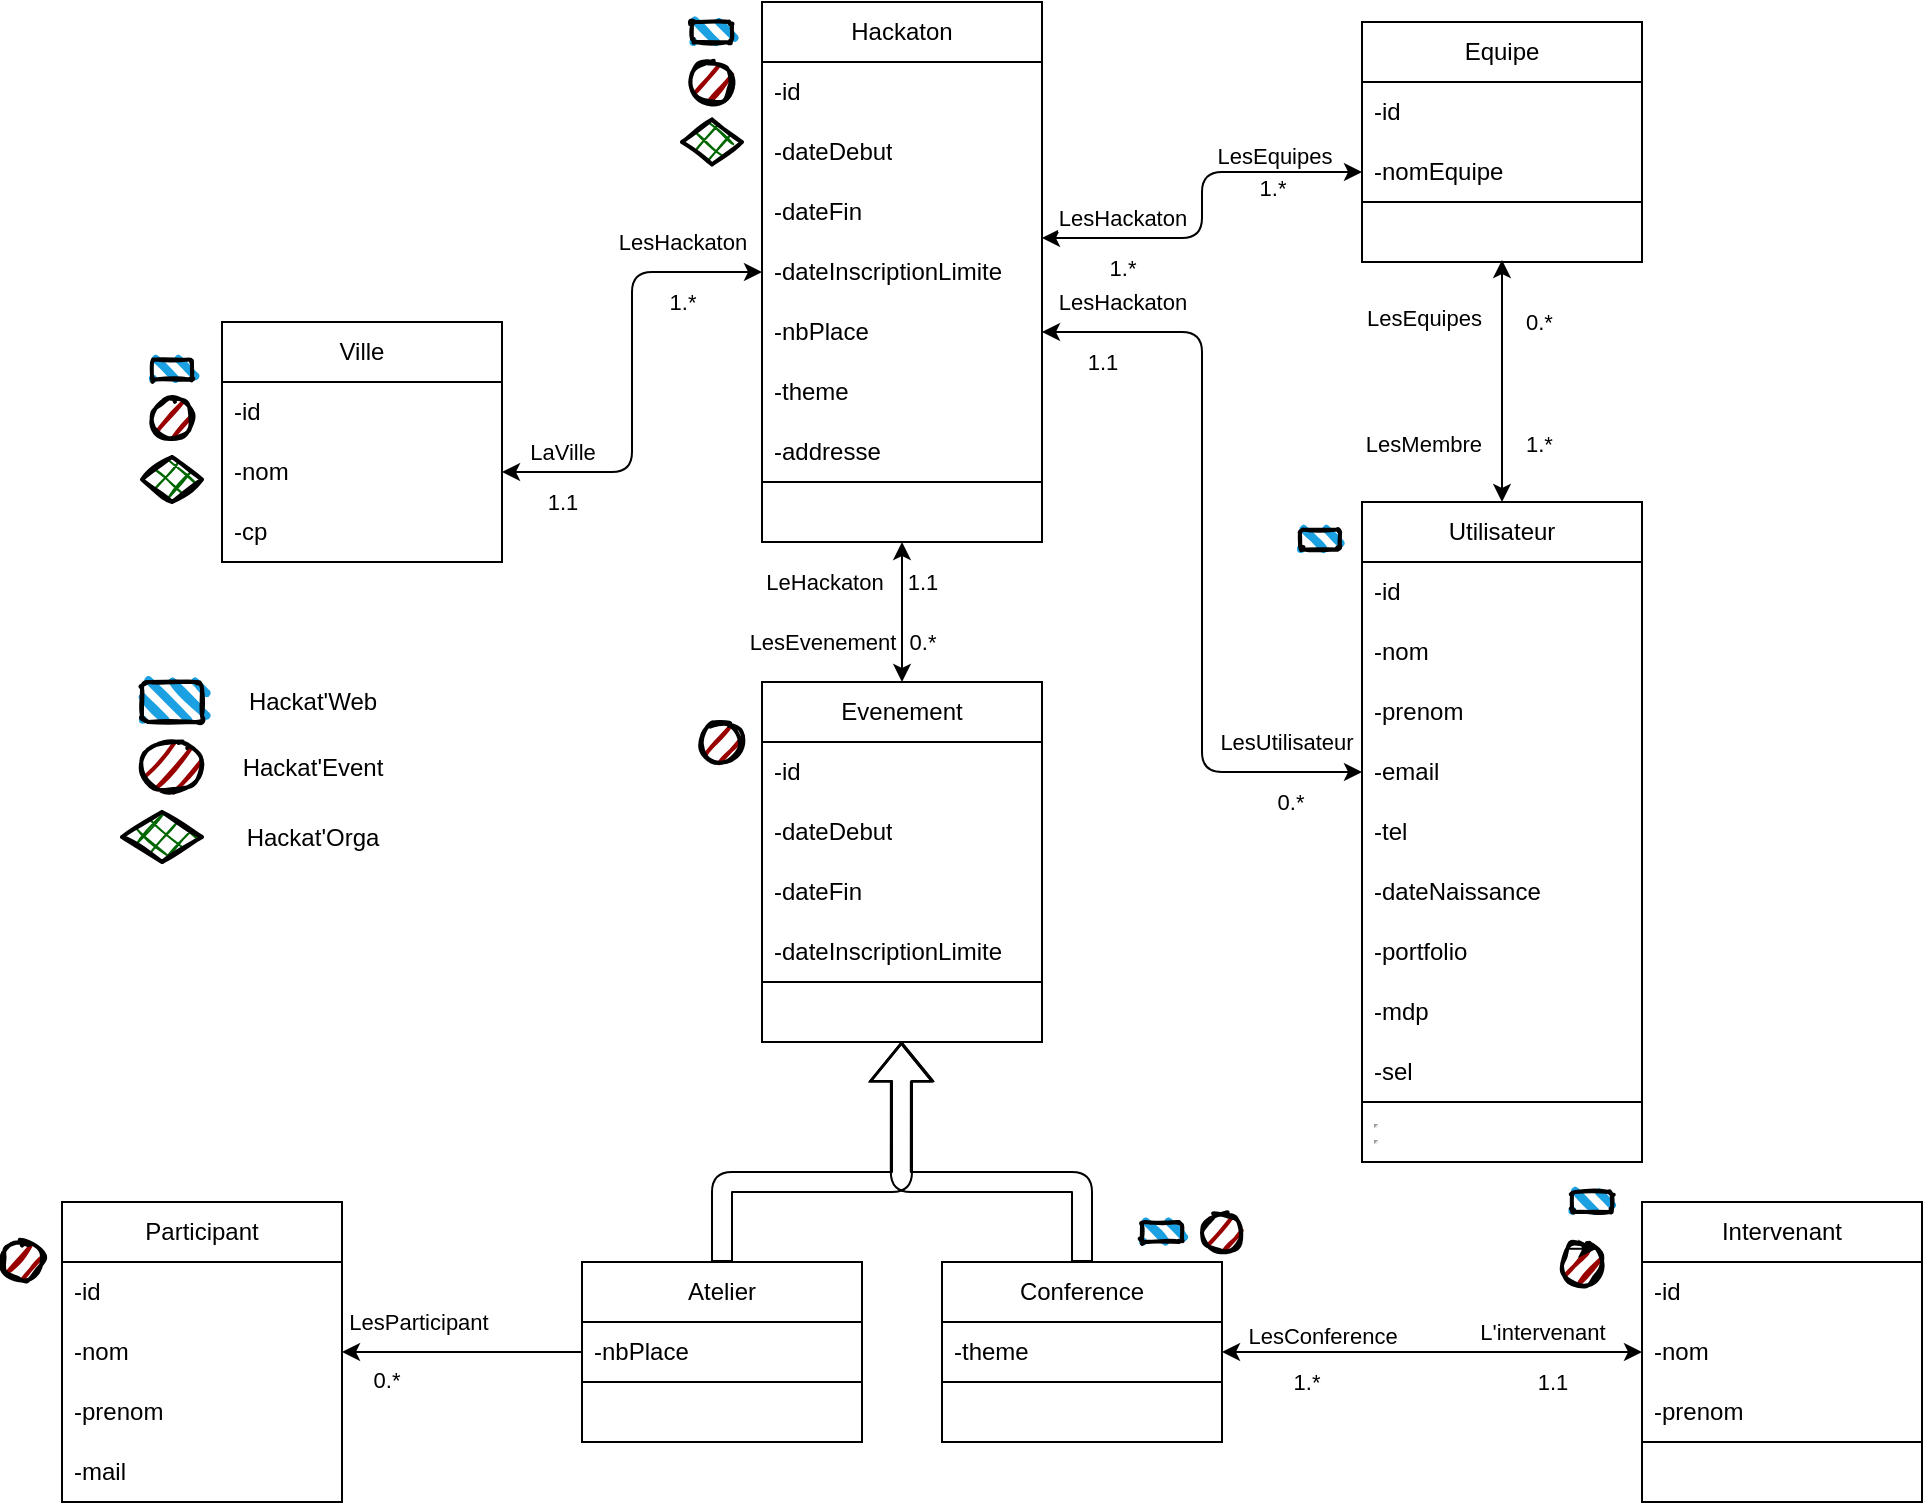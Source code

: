 <mxfile>
    <diagram id="Mm-ryqzX9PLXkF5qLJys" name="Page-1">
        <mxGraphModel dx="2441" dy="957" grid="1" gridSize="10" guides="1" tooltips="1" connect="1" arrows="1" fold="1" page="1" pageScale="1" pageWidth="827" pageHeight="1169" math="0" shadow="0">
            <root>
                <mxCell id="0"/>
                <mxCell id="1" parent="0"/>
                <mxCell id="2" value="Utilisateur" style="swimlane;fontStyle=0;childLayout=stackLayout;horizontal=1;startSize=30;horizontalStack=0;resizeParent=1;resizeParentMax=0;resizeLast=0;collapsible=1;marginBottom=0;whiteSpace=wrap;html=1;" parent="1" vertex="1">
                    <mxGeometry x="231" y="290" width="140" height="330" as="geometry"/>
                </mxCell>
                <mxCell id="4" value="-id" style="text;strokeColor=none;fillColor=none;align=left;verticalAlign=middle;spacingLeft=4;spacingRight=4;overflow=hidden;points=[[0,0.5],[1,0.5]];portConstraint=eastwest;rotatable=0;whiteSpace=wrap;html=1;" parent="2" vertex="1">
                    <mxGeometry y="30" width="140" height="30" as="geometry"/>
                </mxCell>
                <mxCell id="18" value="-nom" style="text;strokeColor=none;fillColor=none;align=left;verticalAlign=middle;spacingLeft=4;spacingRight=4;overflow=hidden;points=[[0,0.5],[1,0.5]];portConstraint=eastwest;rotatable=0;whiteSpace=wrap;html=1;" parent="2" vertex="1">
                    <mxGeometry y="60" width="140" height="30" as="geometry"/>
                </mxCell>
                <mxCell id="5" value="-prenom" style="text;strokeColor=none;fillColor=none;align=left;verticalAlign=middle;spacingLeft=4;spacingRight=4;overflow=hidden;points=[[0,0.5],[1,0.5]];portConstraint=eastwest;rotatable=0;whiteSpace=wrap;html=1;" parent="2" vertex="1">
                    <mxGeometry y="90" width="140" height="30" as="geometry"/>
                </mxCell>
                <mxCell id="17" value="-email" style="text;strokeColor=none;fillColor=none;align=left;verticalAlign=middle;spacingLeft=4;spacingRight=4;overflow=hidden;points=[[0,0.5],[1,0.5]];portConstraint=eastwest;rotatable=0;whiteSpace=wrap;html=1;" parent="2" vertex="1">
                    <mxGeometry y="120" width="140" height="30" as="geometry"/>
                </mxCell>
                <mxCell id="19" value="-tel" style="text;strokeColor=none;fillColor=none;align=left;verticalAlign=middle;spacingLeft=4;spacingRight=4;overflow=hidden;points=[[0,0.5],[1,0.5]];portConstraint=eastwest;rotatable=0;whiteSpace=wrap;html=1;" parent="2" vertex="1">
                    <mxGeometry y="150" width="140" height="30" as="geometry"/>
                </mxCell>
                <mxCell id="20" value="-dateNaissance" style="text;strokeColor=none;fillColor=none;align=left;verticalAlign=middle;spacingLeft=4;spacingRight=4;overflow=hidden;points=[[0,0.5],[1,0.5]];portConstraint=eastwest;rotatable=0;whiteSpace=wrap;html=1;" parent="2" vertex="1">
                    <mxGeometry y="180" width="140" height="30" as="geometry"/>
                </mxCell>
                <mxCell id="21" value="-portfolio" style="text;strokeColor=none;fillColor=none;align=left;verticalAlign=middle;spacingLeft=4;spacingRight=4;overflow=hidden;points=[[0,0.5],[1,0.5]];portConstraint=eastwest;rotatable=0;whiteSpace=wrap;html=1;" parent="2" vertex="1">
                    <mxGeometry y="210" width="140" height="30" as="geometry"/>
                </mxCell>
                <mxCell id="165" value="-mdp" style="text;strokeColor=none;fillColor=none;align=left;verticalAlign=middle;spacingLeft=4;spacingRight=4;overflow=hidden;points=[[0,0.5],[1,0.5]];portConstraint=eastwest;rotatable=0;whiteSpace=wrap;html=1;" parent="2" vertex="1">
                    <mxGeometry y="240" width="140" height="30" as="geometry"/>
                </mxCell>
                <mxCell id="166" value="-sel" style="text;strokeColor=none;fillColor=none;align=left;verticalAlign=middle;spacingLeft=4;spacingRight=4;overflow=hidden;points=[[0,0.5],[1,0.5]];portConstraint=eastwest;rotatable=0;whiteSpace=wrap;html=1;" parent="2" vertex="1">
                    <mxGeometry y="270" width="140" height="30" as="geometry"/>
                </mxCell>
                <mxCell id="31" value="&lt;hr&gt;&lt;hr&gt;" style="text;strokeColor=default;fillColor=none;align=left;verticalAlign=middle;spacingLeft=4;spacingRight=4;overflow=hidden;points=[[0,0.5],[1,0.5]];portConstraint=eastwest;rotatable=0;whiteSpace=wrap;html=1;" parent="2" vertex="1">
                    <mxGeometry y="300" width="140" height="30" as="geometry"/>
                </mxCell>
                <mxCell id="8" value="Equipe" style="swimlane;fontStyle=0;childLayout=stackLayout;horizontal=1;startSize=30;horizontalStack=0;resizeParent=1;resizeParentMax=0;resizeLast=0;collapsible=1;marginBottom=0;whiteSpace=wrap;html=1;" parent="1" vertex="1">
                    <mxGeometry x="231" y="50" width="140" height="120" as="geometry"/>
                </mxCell>
                <mxCell id="10" value="-id" style="text;strokeColor=none;fillColor=none;align=left;verticalAlign=middle;spacingLeft=4;spacingRight=4;overflow=hidden;points=[[0,0.5],[1,0.5]];portConstraint=eastwest;rotatable=0;whiteSpace=wrap;html=1;" parent="8" vertex="1">
                    <mxGeometry y="30" width="140" height="30" as="geometry"/>
                </mxCell>
                <mxCell id="9" value="-nomEquipe" style="text;strokeColor=none;fillColor=none;align=left;verticalAlign=middle;spacingLeft=4;spacingRight=4;overflow=hidden;points=[[0,0.5],[1,0.5]];portConstraint=eastwest;rotatable=0;whiteSpace=wrap;html=1;" parent="8" vertex="1">
                    <mxGeometry y="60" width="140" height="30" as="geometry"/>
                </mxCell>
                <mxCell id="32" value="" style="text;strokeColor=default;fillColor=none;align=left;verticalAlign=middle;spacingLeft=4;spacingRight=4;overflow=hidden;points=[[0,0.5],[1,0.5]];portConstraint=eastwest;rotatable=0;whiteSpace=wrap;html=1;" parent="8" vertex="1">
                    <mxGeometry y="90" width="140" height="30" as="geometry"/>
                </mxCell>
                <mxCell id="13" value="Hackaton" style="swimlane;fontStyle=0;childLayout=stackLayout;horizontal=1;startSize=30;horizontalStack=0;resizeParent=1;resizeParentMax=0;resizeLast=0;collapsible=1;marginBottom=0;whiteSpace=wrap;html=1;" parent="1" vertex="1">
                    <mxGeometry x="-69" y="40" width="140" height="270" as="geometry"/>
                </mxCell>
                <mxCell id="14" value="-id" style="text;strokeColor=none;fillColor=none;align=left;verticalAlign=middle;spacingLeft=4;spacingRight=4;overflow=hidden;points=[[0,0.5],[1,0.5]];portConstraint=eastwest;rotatable=0;whiteSpace=wrap;html=1;" parent="13" vertex="1">
                    <mxGeometry y="30" width="140" height="30" as="geometry"/>
                </mxCell>
                <mxCell id="15" value="-dateDebut" style="text;strokeColor=none;fillColor=none;align=left;verticalAlign=middle;spacingLeft=4;spacingRight=4;overflow=hidden;points=[[0,0.5],[1,0.5]];portConstraint=eastwest;rotatable=0;whiteSpace=wrap;html=1;" parent="13" vertex="1">
                    <mxGeometry y="60" width="140" height="30" as="geometry"/>
                </mxCell>
                <mxCell id="22" value="-dateFin" style="text;strokeColor=none;fillColor=none;align=left;verticalAlign=middle;spacingLeft=4;spacingRight=4;overflow=hidden;points=[[0,0.5],[1,0.5]];portConstraint=eastwest;rotatable=0;whiteSpace=wrap;html=1;" parent="13" vertex="1">
                    <mxGeometry y="90" width="140" height="30" as="geometry"/>
                </mxCell>
                <mxCell id="23" value="-dateInscriptionLimite" style="text;strokeColor=none;fillColor=none;align=left;verticalAlign=middle;spacingLeft=4;spacingRight=4;overflow=hidden;points=[[0,0.5],[1,0.5]];portConstraint=eastwest;rotatable=0;whiteSpace=wrap;html=1;" parent="13" vertex="1">
                    <mxGeometry y="120" width="140" height="30" as="geometry"/>
                </mxCell>
                <mxCell id="35" value="-nbPlace" style="text;strokeColor=none;fillColor=none;align=left;verticalAlign=middle;spacingLeft=4;spacingRight=4;overflow=hidden;points=[[0,0.5],[1,0.5]];portConstraint=eastwest;rotatable=0;whiteSpace=wrap;html=1;" parent="13" vertex="1">
                    <mxGeometry y="150" width="140" height="30" as="geometry"/>
                </mxCell>
                <mxCell id="36" value="-theme" style="text;strokeColor=none;fillColor=none;align=left;verticalAlign=middle;spacingLeft=4;spacingRight=4;overflow=hidden;points=[[0,0.5],[1,0.5]];portConstraint=eastwest;rotatable=0;whiteSpace=wrap;html=1;" parent="13" vertex="1">
                    <mxGeometry y="180" width="140" height="30" as="geometry"/>
                </mxCell>
                <mxCell id="179" value="-addresse" style="text;strokeColor=none;fillColor=none;align=left;verticalAlign=middle;spacingLeft=4;spacingRight=4;overflow=hidden;points=[[0,0.5],[1,0.5]];portConstraint=eastwest;rotatable=0;whiteSpace=wrap;html=1;" parent="13" vertex="1">
                    <mxGeometry y="210" width="140" height="30" as="geometry"/>
                </mxCell>
                <mxCell id="33" value="" style="text;strokeColor=default;fillColor=none;align=left;verticalAlign=middle;spacingLeft=4;spacingRight=4;overflow=hidden;points=[[0,0.5],[1,0.5]];portConstraint=eastwest;rotatable=0;whiteSpace=wrap;html=1;" parent="13" vertex="1">
                    <mxGeometry y="240" width="140" height="30" as="geometry"/>
                </mxCell>
                <mxCell id="24" value="Evenement" style="swimlane;fontStyle=0;childLayout=stackLayout;horizontal=1;startSize=30;horizontalStack=0;resizeParent=1;resizeParentMax=0;resizeLast=0;collapsible=1;marginBottom=0;whiteSpace=wrap;html=1;" parent="1" vertex="1">
                    <mxGeometry x="-69" y="380" width="140" height="180" as="geometry"/>
                </mxCell>
                <mxCell id="25" value="-id" style="text;strokeColor=none;fillColor=none;align=left;verticalAlign=middle;spacingLeft=4;spacingRight=4;overflow=hidden;points=[[0,0.5],[1,0.5]];portConstraint=eastwest;rotatable=0;whiteSpace=wrap;html=1;" parent="24" vertex="1">
                    <mxGeometry y="30" width="140" height="30" as="geometry"/>
                </mxCell>
                <mxCell id="26" value="-dateDebut" style="text;strokeColor=none;fillColor=none;align=left;verticalAlign=middle;spacingLeft=4;spacingRight=4;overflow=hidden;points=[[0,0.5],[1,0.5]];portConstraint=eastwest;rotatable=0;whiteSpace=wrap;html=1;" parent="24" vertex="1">
                    <mxGeometry y="60" width="140" height="30" as="geometry"/>
                </mxCell>
                <mxCell id="27" value="-dateFin" style="text;strokeColor=none;fillColor=none;align=left;verticalAlign=middle;spacingLeft=4;spacingRight=4;overflow=hidden;points=[[0,0.5],[1,0.5]];portConstraint=eastwest;rotatable=0;whiteSpace=wrap;html=1;" parent="24" vertex="1">
                    <mxGeometry y="90" width="140" height="30" as="geometry"/>
                </mxCell>
                <mxCell id="28" value="-dateInscriptionLimite" style="text;strokeColor=none;fillColor=none;align=left;verticalAlign=middle;spacingLeft=4;spacingRight=4;overflow=hidden;points=[[0,0.5],[1,0.5]];portConstraint=eastwest;rotatable=0;whiteSpace=wrap;html=1;" parent="24" vertex="1">
                    <mxGeometry y="120" width="140" height="30" as="geometry"/>
                </mxCell>
                <mxCell id="34" value="" style="text;strokeColor=default;fillColor=none;align=left;verticalAlign=middle;spacingLeft=4;spacingRight=4;overflow=hidden;points=[[0,0.5],[1,0.5]];portConstraint=eastwest;rotatable=0;whiteSpace=wrap;html=1;" parent="24" vertex="1">
                    <mxGeometry y="150" width="140" height="30" as="geometry"/>
                </mxCell>
                <mxCell id="37" value="Ville" style="swimlane;fontStyle=0;childLayout=stackLayout;horizontal=1;startSize=30;horizontalStack=0;resizeParent=1;resizeParentMax=0;resizeLast=0;collapsible=1;marginBottom=0;whiteSpace=wrap;html=1;strokeColor=default;" parent="1" vertex="1">
                    <mxGeometry x="-339" y="200" width="140" height="120" as="geometry"/>
                </mxCell>
                <mxCell id="38" value="-id" style="text;strokeColor=none;fillColor=none;align=left;verticalAlign=middle;spacingLeft=4;spacingRight=4;overflow=hidden;points=[[0,0.5],[1,0.5]];portConstraint=eastwest;rotatable=0;whiteSpace=wrap;html=1;" parent="37" vertex="1">
                    <mxGeometry y="30" width="140" height="30" as="geometry"/>
                </mxCell>
                <mxCell id="39" value="-nom" style="text;strokeColor=none;fillColor=none;align=left;verticalAlign=middle;spacingLeft=4;spacingRight=4;overflow=hidden;points=[[0,0.5],[1,0.5]];portConstraint=eastwest;rotatable=0;whiteSpace=wrap;html=1;" parent="37" vertex="1">
                    <mxGeometry y="60" width="140" height="30" as="geometry"/>
                </mxCell>
                <mxCell id="40" value="-cp" style="text;strokeColor=none;fillColor=none;align=left;verticalAlign=middle;spacingLeft=4;spacingRight=4;overflow=hidden;points=[[0,0.5],[1,0.5]];portConstraint=eastwest;rotatable=0;whiteSpace=wrap;html=1;" parent="37" vertex="1">
                    <mxGeometry y="90" width="140" height="30" as="geometry"/>
                </mxCell>
                <mxCell id="45" value="Atelier" style="swimlane;fontStyle=0;childLayout=stackLayout;horizontal=1;startSize=30;horizontalStack=0;resizeParent=1;resizeParentMax=0;resizeLast=0;collapsible=1;marginBottom=0;whiteSpace=wrap;html=1;" parent="1" vertex="1">
                    <mxGeometry x="-159" y="670" width="140" height="90" as="geometry"/>
                </mxCell>
                <mxCell id="50" value="-nbPlace" style="text;strokeColor=default;fillColor=none;align=left;verticalAlign=middle;spacingLeft=4;spacingRight=4;overflow=hidden;points=[[0,0.5],[1,0.5]];portConstraint=eastwest;rotatable=0;whiteSpace=wrap;html=1;" parent="45" vertex="1">
                    <mxGeometry y="30" width="140" height="30" as="geometry"/>
                </mxCell>
                <mxCell id="80" value="" style="text;strokeColor=default;fillColor=none;align=left;verticalAlign=middle;spacingLeft=4;spacingRight=4;overflow=hidden;points=[[0,0.5],[1,0.5]];portConstraint=eastwest;rotatable=0;whiteSpace=wrap;html=1;" parent="45" vertex="1">
                    <mxGeometry y="60" width="140" height="30" as="geometry"/>
                </mxCell>
                <mxCell id="53" value="Conference" style="swimlane;fontStyle=0;childLayout=stackLayout;horizontal=1;startSize=30;horizontalStack=0;resizeParent=1;resizeParentMax=0;resizeLast=0;collapsible=1;marginBottom=0;whiteSpace=wrap;html=1;strokeColor=default;" parent="1" vertex="1">
                    <mxGeometry x="21" y="670" width="140" height="90" as="geometry"/>
                </mxCell>
                <mxCell id="55" value="-theme" style="text;strokeColor=none;fillColor=none;align=left;verticalAlign=middle;spacingLeft=4;spacingRight=4;overflow=hidden;points=[[0,0.5],[1,0.5]];portConstraint=eastwest;rotatable=0;whiteSpace=wrap;html=1;" parent="53" vertex="1">
                    <mxGeometry y="30" width="140" height="30" as="geometry"/>
                </mxCell>
                <mxCell id="58" value="" style="text;strokeColor=default;fillColor=none;align=left;verticalAlign=middle;spacingLeft=4;spacingRight=4;overflow=hidden;points=[[0,0.5],[1,0.5]];portConstraint=eastwest;rotatable=0;whiteSpace=wrap;html=1;" parent="53" vertex="1">
                    <mxGeometry y="60" width="140" height="30" as="geometry"/>
                </mxCell>
                <mxCell id="60" value="Intervenant" style="swimlane;fontStyle=0;childLayout=stackLayout;horizontal=1;startSize=30;horizontalStack=0;resizeParent=1;resizeParentMax=0;resizeLast=0;collapsible=1;marginBottom=0;whiteSpace=wrap;html=1;strokeColor=default;" parent="1" vertex="1">
                    <mxGeometry x="371" y="640" width="140" height="150" as="geometry"/>
                </mxCell>
                <mxCell id="61" value="-id" style="text;strokeColor=none;fillColor=none;align=left;verticalAlign=middle;spacingLeft=4;spacingRight=4;overflow=hidden;points=[[0,0.5],[1,0.5]];portConstraint=eastwest;rotatable=0;whiteSpace=wrap;html=1;" parent="60" vertex="1">
                    <mxGeometry y="30" width="140" height="30" as="geometry"/>
                </mxCell>
                <mxCell id="62" value="-nom" style="text;strokeColor=none;fillColor=none;align=left;verticalAlign=middle;spacingLeft=4;spacingRight=4;overflow=hidden;points=[[0,0.5],[1,0.5]];portConstraint=eastwest;rotatable=0;whiteSpace=wrap;html=1;" parent="60" vertex="1">
                    <mxGeometry y="60" width="140" height="30" as="geometry"/>
                </mxCell>
                <mxCell id="65" value="-prenom" style="text;strokeColor=none;fillColor=none;align=left;verticalAlign=middle;spacingLeft=4;spacingRight=4;overflow=hidden;points=[[0,0.5],[1,0.5]];portConstraint=eastwest;rotatable=0;whiteSpace=wrap;html=1;" parent="60" vertex="1">
                    <mxGeometry y="90" width="140" height="30" as="geometry"/>
                </mxCell>
                <mxCell id="63" value="" style="text;strokeColor=default;fillColor=none;align=left;verticalAlign=middle;spacingLeft=4;spacingRight=4;overflow=hidden;points=[[0,0.5],[1,0.5]];portConstraint=eastwest;rotatable=0;whiteSpace=wrap;html=1;" parent="60" vertex="1">
                    <mxGeometry y="120" width="140" height="30" as="geometry"/>
                </mxCell>
                <mxCell id="93" value="" style="endArrow=classic;startArrow=classic;html=1;strokeWidth=1;exitX=1;exitY=-0.067;exitDx=0;exitDy=0;exitPerimeter=0;entryX=0;entryY=0.5;entryDx=0;entryDy=0;edgeStyle=orthogonalEdgeStyle;" parent="1" source="23" target="9" edge="1">
                    <mxGeometry width="50" height="50" relative="1" as="geometry">
                        <mxPoint x="181" y="260" as="sourcePoint"/>
                        <mxPoint x="231" y="210" as="targetPoint"/>
                        <Array as="points">
                            <mxPoint x="151" y="158"/>
                            <mxPoint x="151" y="125"/>
                        </Array>
                    </mxGeometry>
                </mxCell>
                <mxCell id="94" value="LesEquipes" style="edgeLabel;html=1;align=center;verticalAlign=bottom;resizable=0;points=[];labelPosition=center;verticalLabelPosition=top;" parent="93" vertex="1" connectable="0">
                    <mxGeometry x="0.413" y="-3" relative="1" as="geometry">
                        <mxPoint x="12" y="-3" as="offset"/>
                    </mxGeometry>
                </mxCell>
                <mxCell id="95" value="1.*" style="edgeLabel;html=1;align=center;verticalAlign=top;resizable=0;points=[];labelPosition=center;verticalLabelPosition=bottom;" parent="93" vertex="1" connectable="0">
                    <mxGeometry x="0.647" y="-1" relative="1" as="geometry">
                        <mxPoint x="-11" y="-6" as="offset"/>
                    </mxGeometry>
                </mxCell>
                <mxCell id="96" value="LesHackaton" style="edgeLabel;html=1;align=center;verticalAlign=bottom;resizable=0;points=[];labelPosition=center;verticalLabelPosition=top;" parent="93" vertex="1" connectable="0">
                    <mxGeometry x="-0.741" y="1" relative="1" as="geometry">
                        <mxPoint x="15" as="offset"/>
                    </mxGeometry>
                </mxCell>
                <mxCell id="98" value="1.*" style="edgeLabel;html=1;align=center;verticalAlign=top;resizable=0;points=[];labelPosition=center;verticalLabelPosition=bottom;" parent="93" vertex="1" connectable="0">
                    <mxGeometry x="-0.689" relative="1" as="geometry">
                        <mxPoint x="10" y="2" as="offset"/>
                    </mxGeometry>
                </mxCell>
                <mxCell id="99" value="" style="endArrow=classic;startArrow=classic;html=1;strokeWidth=1;entryX=0.5;entryY=0.967;entryDx=0;entryDy=0;entryPerimeter=0;" parent="1" source="2" target="32" edge="1">
                    <mxGeometry width="50" height="50" relative="1" as="geometry">
                        <mxPoint x="181" y="460" as="sourcePoint"/>
                        <mxPoint x="231" y="410" as="targetPoint"/>
                    </mxGeometry>
                </mxCell>
                <mxCell id="100" value="LesEquipes" style="edgeLabel;html=1;align=right;verticalAlign=middle;resizable=0;points=[];labelPosition=left;verticalLabelPosition=middle;" parent="99" vertex="1" connectable="0">
                    <mxGeometry x="0.517" y="-1" relative="1" as="geometry">
                        <mxPoint x="-11" as="offset"/>
                    </mxGeometry>
                </mxCell>
                <mxCell id="101" value="LesMembre" style="edgeLabel;html=1;align=right;verticalAlign=middle;resizable=0;points=[];labelPosition=left;verticalLabelPosition=middle;" parent="99" vertex="1" connectable="0">
                    <mxGeometry x="-0.428" y="1" relative="1" as="geometry">
                        <mxPoint x="-9" y="5" as="offset"/>
                    </mxGeometry>
                </mxCell>
                <mxCell id="102" value="0.*" style="edgeLabel;html=1;align=left;verticalAlign=middle;resizable=0;points=[];labelPosition=right;verticalLabelPosition=middle;" parent="99" vertex="1" connectable="0">
                    <mxGeometry x="0.455" y="-4" relative="1" as="geometry">
                        <mxPoint x="6" y="-2" as="offset"/>
                    </mxGeometry>
                </mxCell>
                <mxCell id="103" value="1.*" style="edgeLabel;html=1;align=left;verticalAlign=middle;resizable=0;points=[];labelPosition=right;verticalLabelPosition=middle;" parent="99" vertex="1" connectable="0">
                    <mxGeometry x="-0.521" relative="1" as="geometry">
                        <mxPoint x="10" as="offset"/>
                    </mxGeometry>
                </mxCell>
                <mxCell id="108" value="" style="endArrow=classic;startArrow=classic;html=1;entryX=0;entryY=0.5;entryDx=0;entryDy=0;exitX=1;exitY=0.5;exitDx=0;exitDy=0;" parent="1" source="53" target="62" edge="1">
                    <mxGeometry width="50" height="50" relative="1" as="geometry">
                        <mxPoint x="101" y="640" as="sourcePoint"/>
                        <mxPoint x="151" y="590" as="targetPoint"/>
                    </mxGeometry>
                </mxCell>
                <mxCell id="109" value="LesConference" style="edgeLabel;html=1;align=center;verticalAlign=bottom;resizable=0;points=[];labelPosition=center;verticalLabelPosition=top;" parent="108" vertex="1" connectable="0">
                    <mxGeometry relative="1" as="geometry">
                        <mxPoint x="-55" as="offset"/>
                    </mxGeometry>
                </mxCell>
                <mxCell id="110" value="L'intervenant" style="edgeLabel;html=1;align=center;verticalAlign=bottom;resizable=0;points=[];labelPosition=center;verticalLabelPosition=top;" parent="108" vertex="1" connectable="0">
                    <mxGeometry x="0.591" y="2" relative="1" as="geometry">
                        <mxPoint x="-7" as="offset"/>
                    </mxGeometry>
                </mxCell>
                <mxCell id="111" value="1.1" style="edgeLabel;html=1;align=center;verticalAlign=middle;resizable=0;points=[];" parent="108" vertex="1" connectable="0">
                    <mxGeometry x="0.571" y="-1" relative="1" as="geometry">
                        <mxPoint y="14" as="offset"/>
                    </mxGeometry>
                </mxCell>
                <mxCell id="112" value="1.*" style="edgeLabel;html=1;align=center;verticalAlign=middle;resizable=0;points=[];" parent="108" vertex="1" connectable="0">
                    <mxGeometry x="-0.6" y="-1" relative="1" as="geometry">
                        <mxPoint y="14" as="offset"/>
                    </mxGeometry>
                </mxCell>
                <mxCell id="113" value="" style="endArrow=classic;startArrow=classic;html=1;exitX=0.5;exitY=0;exitDx=0;exitDy=0;edgeStyle=orthogonalEdgeStyle;" parent="1" source="24" edge="1">
                    <mxGeometry width="50" height="50" relative="1" as="geometry">
                        <mxPoint x="101" y="440" as="sourcePoint"/>
                        <mxPoint x="1" y="310" as="targetPoint"/>
                    </mxGeometry>
                </mxCell>
                <mxCell id="114" value="LesEvenement" style="edgeLabel;html=1;align=center;verticalAlign=middle;resizable=0;points=[];" parent="113" vertex="1" connectable="0">
                    <mxGeometry x="-0.425" y="-2" relative="1" as="geometry">
                        <mxPoint x="-42" as="offset"/>
                    </mxGeometry>
                </mxCell>
                <mxCell id="157" value="LeHackaton" style="edgeLabel;html=1;align=center;verticalAlign=middle;resizable=0;points=[];" parent="113" vertex="1" connectable="0">
                    <mxGeometry x="0.2" y="3" relative="1" as="geometry">
                        <mxPoint x="-37" y="-8" as="offset"/>
                    </mxGeometry>
                </mxCell>
                <mxCell id="158" value="1.1" style="edgeLabel;html=1;align=center;verticalAlign=middle;resizable=0;points=[];" parent="113" vertex="1" connectable="0">
                    <mxGeometry x="-0.22" y="-3" relative="1" as="geometry">
                        <mxPoint x="7" y="-23" as="offset"/>
                    </mxGeometry>
                </mxCell>
                <mxCell id="159" value="0.*" style="edgeLabel;html=1;align=center;verticalAlign=middle;resizable=0;points=[];" parent="113" vertex="1" connectable="0">
                    <mxGeometry x="-0.22" y="2" relative="1" as="geometry">
                        <mxPoint x="12" y="7" as="offset"/>
                    </mxGeometry>
                </mxCell>
                <mxCell id="160" value="" style="endArrow=classic;startArrow=classic;html=1;entryX=0;entryY=0.5;entryDx=0;entryDy=0;exitX=1;exitY=0.5;exitDx=0;exitDy=0;edgeStyle=orthogonalEdgeStyle;" parent="1" source="39" target="23" edge="1">
                    <mxGeometry width="50" height="50" relative="1" as="geometry">
                        <mxPoint x="-99" y="420" as="sourcePoint"/>
                        <mxPoint x="-49" y="370" as="targetPoint"/>
                        <Array as="points">
                            <mxPoint x="-134" y="275"/>
                            <mxPoint x="-134" y="175"/>
                        </Array>
                    </mxGeometry>
                </mxCell>
                <mxCell id="161" value="LaVille" style="edgeLabel;html=1;align=center;verticalAlign=middle;resizable=0;points=[];" parent="160" vertex="1" connectable="0">
                    <mxGeometry x="-0.605" y="-4" relative="1" as="geometry">
                        <mxPoint x="-16" y="-14" as="offset"/>
                    </mxGeometry>
                </mxCell>
                <mxCell id="162" value="1.1" style="edgeLabel;html=1;align=center;verticalAlign=middle;resizable=0;points=[];" parent="160" vertex="1" connectable="0">
                    <mxGeometry x="-0.555" y="3" relative="1" as="geometry">
                        <mxPoint x="-21" y="18" as="offset"/>
                    </mxGeometry>
                </mxCell>
                <mxCell id="163" value="LesHackaton" style="edgeLabel;html=1;align=center;verticalAlign=middle;resizable=0;points=[];" parent="160" vertex="1" connectable="0">
                    <mxGeometry x="0.55" y="-3" relative="1" as="geometry">
                        <mxPoint x="11" y="-18" as="offset"/>
                    </mxGeometry>
                </mxCell>
                <mxCell id="164" value="1.*" style="edgeLabel;html=1;align=center;verticalAlign=middle;resizable=0;points=[];" parent="160" vertex="1" connectable="0">
                    <mxGeometry x="0.588" y="2" relative="1" as="geometry">
                        <mxPoint x="7" y="17" as="offset"/>
                    </mxGeometry>
                </mxCell>
                <mxCell id="180" value="Participant" style="swimlane;fontStyle=0;childLayout=stackLayout;horizontal=1;startSize=30;horizontalStack=0;resizeParent=1;resizeParentMax=0;resizeLast=0;collapsible=1;marginBottom=0;whiteSpace=wrap;html=1;" parent="1" vertex="1">
                    <mxGeometry x="-419" y="640" width="140" height="150" as="geometry"/>
                </mxCell>
                <mxCell id="181" value="-id" style="text;strokeColor=none;fillColor=none;align=left;verticalAlign=middle;spacingLeft=4;spacingRight=4;overflow=hidden;points=[[0,0.5],[1,0.5]];portConstraint=eastwest;rotatable=0;whiteSpace=wrap;html=1;" parent="180" vertex="1">
                    <mxGeometry y="30" width="140" height="30" as="geometry"/>
                </mxCell>
                <mxCell id="185" value="-nom" style="text;strokeColor=none;fillColor=none;align=left;verticalAlign=middle;spacingLeft=4;spacingRight=4;overflow=hidden;points=[[0,0.5],[1,0.5]];portConstraint=eastwest;rotatable=0;whiteSpace=wrap;html=1;" parent="180" vertex="1">
                    <mxGeometry y="60" width="140" height="30" as="geometry"/>
                </mxCell>
                <mxCell id="182" value="-prenom" style="text;strokeColor=none;fillColor=none;align=left;verticalAlign=middle;spacingLeft=4;spacingRight=4;overflow=hidden;points=[[0,0.5],[1,0.5]];portConstraint=eastwest;rotatable=0;whiteSpace=wrap;html=1;" parent="180" vertex="1">
                    <mxGeometry y="90" width="140" height="30" as="geometry"/>
                </mxCell>
                <mxCell id="183" value="-mail" style="text;strokeColor=none;fillColor=none;align=left;verticalAlign=middle;spacingLeft=4;spacingRight=4;overflow=hidden;points=[[0,0.5],[1,0.5]];portConstraint=eastwest;rotatable=0;whiteSpace=wrap;html=1;" parent="180" vertex="1">
                    <mxGeometry y="120" width="140" height="30" as="geometry"/>
                </mxCell>
                <mxCell id="184" value="" style="endArrow=classic;html=1;entryX=1;entryY=0.5;entryDx=0;entryDy=0;exitX=0;exitY=0.5;exitDx=0;exitDy=0;" parent="1" source="50" target="185" edge="1">
                    <mxGeometry width="50" height="50" relative="1" as="geometry">
                        <mxPoint x="-89" y="760" as="sourcePoint"/>
                        <mxPoint x="21" y="770" as="targetPoint"/>
                    </mxGeometry>
                </mxCell>
                <mxCell id="186" value="LesParticipant" style="edgeLabel;html=1;align=center;verticalAlign=middle;resizable=0;points=[];" parent="184" vertex="1" connectable="0">
                    <mxGeometry x="0.516" y="1" relative="1" as="geometry">
                        <mxPoint x="9" y="-16" as="offset"/>
                    </mxGeometry>
                </mxCell>
                <mxCell id="187" value="0.*" style="edgeLabel;html=1;align=center;verticalAlign=middle;resizable=0;points=[];" parent="184" vertex="1" connectable="0">
                    <mxGeometry x="0.267" y="1" relative="1" as="geometry">
                        <mxPoint x="-22" y="13" as="offset"/>
                    </mxGeometry>
                </mxCell>
                <mxCell id="188" value="" style="shape=flexArrow;endArrow=classic;html=1;entryX=0.5;entryY=1;entryDx=0;entryDy=0;edgeStyle=orthogonalEdgeStyle;exitX=0.5;exitY=0;exitDx=0;exitDy=0;entryPerimeter=0;" parent="1" source="45" target="34" edge="1">
                    <mxGeometry width="50" height="50" relative="1" as="geometry">
                        <mxPoint x="-9" y="570" as="sourcePoint"/>
                        <mxPoint x="-29" y="610" as="targetPoint"/>
                        <Array as="points">
                            <mxPoint x="-89" y="630"/>
                            <mxPoint x="1" y="630"/>
                        </Array>
                    </mxGeometry>
                </mxCell>
                <mxCell id="189" value="" style="shape=flexArrow;endArrow=classic;html=1;entryX=0.496;entryY=1.007;entryDx=0;entryDy=0;edgeStyle=orthogonalEdgeStyle;entryPerimeter=0;exitX=0.5;exitY=0;exitDx=0;exitDy=0;" parent="1" source="53" target="34" edge="1">
                    <mxGeometry width="50" height="50" relative="1" as="geometry">
                        <mxPoint x="91" y="660" as="sourcePoint"/>
                        <mxPoint x="41" y="580" as="targetPoint"/>
                        <Array as="points">
                            <mxPoint x="91" y="630"/>
                            <mxPoint y="630"/>
                        </Array>
                    </mxGeometry>
                </mxCell>
                <mxCell id="190" value="" style="endArrow=classic;startArrow=classic;html=1;entryX=0;entryY=0.5;entryDx=0;entryDy=0;exitX=1;exitY=0.5;exitDx=0;exitDy=0;edgeStyle=orthogonalEdgeStyle;" parent="1" source="35" target="17" edge="1">
                    <mxGeometry width="50" height="50" relative="1" as="geometry">
                        <mxPoint x="51" y="280" as="sourcePoint"/>
                        <mxPoint x="101" y="230" as="targetPoint"/>
                    </mxGeometry>
                </mxCell>
                <mxCell id="191" value="LesUtilisateur" style="edgeLabel;html=1;align=center;verticalAlign=middle;resizable=0;points=[];" parent="190" vertex="1" connectable="0">
                    <mxGeometry x="0.874" y="-2" relative="1" as="geometry">
                        <mxPoint x="-14" y="-17" as="offset"/>
                    </mxGeometry>
                </mxCell>
                <mxCell id="192" value="0.*" style="edgeLabel;html=1;align=center;verticalAlign=middle;resizable=0;points=[];" parent="190" vertex="1" connectable="0">
                    <mxGeometry x="0.722" y="-1" relative="1" as="geometry">
                        <mxPoint x="17" y="14" as="offset"/>
                    </mxGeometry>
                </mxCell>
                <mxCell id="193" value="LesHackaton" style="edgeLabel;html=1;align=center;verticalAlign=middle;resizable=0;points=[];" parent="190" vertex="1" connectable="0">
                    <mxGeometry x="-0.862" y="1" relative="1" as="geometry">
                        <mxPoint x="14" y="-14" as="offset"/>
                    </mxGeometry>
                </mxCell>
                <mxCell id="194" value="1.1" style="edgeLabel;html=1;align=center;verticalAlign=middle;resizable=0;points=[];" parent="190" vertex="1" connectable="0">
                    <mxGeometry x="-0.871" y="1" relative="1" as="geometry">
                        <mxPoint x="5" y="16" as="offset"/>
                    </mxGeometry>
                </mxCell>
                <mxCell id="195" value="" style="rounded=1;whiteSpace=wrap;html=1;strokeWidth=2;fillWeight=4;hachureGap=8;hachureAngle=45;fillColor=#1ba1e2;sketch=1;" parent="1" vertex="1">
                    <mxGeometry x="-379" y="380" width="30" height="20" as="geometry"/>
                </mxCell>
                <mxCell id="197" value="" style="ellipse;whiteSpace=wrap;html=1;strokeWidth=2;fillWeight=2;hachureGap=8;fillColor=#990000;fillStyle=dots;sketch=1;" parent="1" vertex="1">
                    <mxGeometry x="-379" y="410" width="30" height="25" as="geometry"/>
                </mxCell>
                <mxCell id="198" value="" style="rhombus;whiteSpace=wrap;html=1;strokeWidth=2;fillWeight=-1;hachureGap=8;fillStyle=cross-hatch;fillColor=#006600;sketch=1;" parent="1" vertex="1">
                    <mxGeometry x="-389" y="445" width="40" height="25" as="geometry"/>
                </mxCell>
                <mxCell id="199" value="Hackat'Web" style="text;html=1;align=center;verticalAlign=middle;resizable=0;points=[];autosize=1;strokeColor=none;fillColor=none;" parent="1" vertex="1">
                    <mxGeometry x="-339" y="375" width="90" height="30" as="geometry"/>
                </mxCell>
                <mxCell id="200" value="Hackat'Event" style="text;html=1;align=center;verticalAlign=middle;resizable=0;points=[];autosize=1;strokeColor=none;fillColor=none;" parent="1" vertex="1">
                    <mxGeometry x="-339" y="407.5" width="90" height="30" as="geometry"/>
                </mxCell>
                <mxCell id="201" value="Hackat'Orga" style="text;html=1;align=center;verticalAlign=middle;resizable=0;points=[];autosize=1;strokeColor=none;fillColor=none;" parent="1" vertex="1">
                    <mxGeometry x="-339" y="442.5" width="90" height="30" as="geometry"/>
                </mxCell>
                <mxCell id="202" value="" style="rounded=1;whiteSpace=wrap;html=1;strokeWidth=2;fillWeight=4;hachureGap=8;hachureAngle=45;fillColor=#1ba1e2;sketch=1;" parent="1" vertex="1">
                    <mxGeometry x="-104" y="50" width="20" height="10" as="geometry"/>
                </mxCell>
                <mxCell id="203" value="" style="ellipse;whiteSpace=wrap;html=1;strokeWidth=2;fillWeight=2;hachureGap=8;fillColor=#990000;fillStyle=dots;sketch=1;" parent="1" vertex="1">
                    <mxGeometry x="-104" y="70" width="20" height="20" as="geometry"/>
                </mxCell>
                <mxCell id="205" value="" style="rhombus;whiteSpace=wrap;html=1;strokeWidth=2;fillWeight=-1;hachureGap=8;fillStyle=cross-hatch;fillColor=#006600;sketch=1;" parent="1" vertex="1">
                    <mxGeometry x="-109" y="98.75" width="30" height="22.5" as="geometry"/>
                </mxCell>
                <mxCell id="206" value="" style="rounded=1;whiteSpace=wrap;html=1;strokeWidth=2;fillWeight=4;hachureGap=8;hachureAngle=45;fillColor=#1ba1e2;sketch=1;" parent="1" vertex="1">
                    <mxGeometry x="200" y="303.75" width="20" height="10" as="geometry"/>
                </mxCell>
                <mxCell id="209" value="" style="ellipse;whiteSpace=wrap;html=1;strokeWidth=2;fillWeight=2;hachureGap=8;fillColor=#990000;fillStyle=dots;sketch=1;" parent="1" vertex="1">
                    <mxGeometry x="-449" y="660" width="20" height="20" as="geometry"/>
                </mxCell>
                <mxCell id="211" value="" style="ellipse;whiteSpace=wrap;html=1;strokeWidth=2;fillWeight=2;hachureGap=8;fillColor=#990000;fillStyle=dots;sketch=1;" parent="1" vertex="1">
                    <mxGeometry x="-99" y="400" width="20" height="20" as="geometry"/>
                </mxCell>
                <mxCell id="213" value="" style="rounded=1;whiteSpace=wrap;html=1;strokeWidth=2;fillWeight=4;hachureGap=8;hachureAngle=45;fillColor=#1ba1e2;sketch=1;" parent="1" vertex="1">
                    <mxGeometry x="-374" y="218.75" width="20" height="10" as="geometry"/>
                </mxCell>
                <mxCell id="214" value="" style="ellipse;whiteSpace=wrap;html=1;strokeWidth=2;fillWeight=2;hachureGap=8;fillColor=#990000;fillStyle=dots;sketch=1;" parent="1" vertex="1">
                    <mxGeometry x="-374" y="238.75" width="20" height="20" as="geometry"/>
                </mxCell>
                <mxCell id="215" value="" style="rhombus;whiteSpace=wrap;html=1;strokeWidth=2;fillWeight=-1;hachureGap=8;fillStyle=cross-hatch;fillColor=#006600;sketch=1;" parent="1" vertex="1">
                    <mxGeometry x="-379" y="267.5" width="30" height="22.5" as="geometry"/>
                </mxCell>
                <mxCell id="219" value="" style="ellipse;whiteSpace=wrap;html=1;strokeWidth=2;fillWeight=2;hachureGap=8;fillColor=#990000;fillStyle=dots;sketch=1;" parent="1" vertex="1">
                    <mxGeometry x="331" y="660" width="20" height="22.5" as="geometry"/>
                </mxCell>
                <mxCell id="221" value="" style="rounded=1;whiteSpace=wrap;html=1;strokeWidth=2;fillWeight=4;hachureGap=8;hachureAngle=45;fillColor=#1ba1e2;sketch=1;" parent="1" vertex="1">
                    <mxGeometry x="121" y="650" width="20" height="10" as="geometry"/>
                </mxCell>
                <mxCell id="222" value="" style="ellipse;whiteSpace=wrap;html=1;strokeWidth=2;fillWeight=2;hachureGap=8;fillColor=#990000;fillStyle=dots;sketch=1;" parent="1" vertex="1">
                    <mxGeometry x="151" y="645" width="20" height="20" as="geometry"/>
                </mxCell>
                <mxCell id="223" value="" style="rounded=1;whiteSpace=wrap;html=1;strokeWidth=2;fillWeight=4;hachureGap=8;hachureAngle=45;fillColor=#1ba1e2;sketch=1;" parent="1" vertex="1">
                    <mxGeometry x="336" y="635" width="20" height="10" as="geometry"/>
                </mxCell>
                <mxCell id="224" style="edgeStyle=none;html=1;exitX=0;exitY=0;exitDx=0;exitDy=0;entryX=1;entryY=0;entryDx=0;entryDy=0;" parent="1" source="219" target="219" edge="1">
                    <mxGeometry relative="1" as="geometry"/>
                </mxCell>
            </root>
        </mxGraphModel>
    </diagram>
</mxfile>